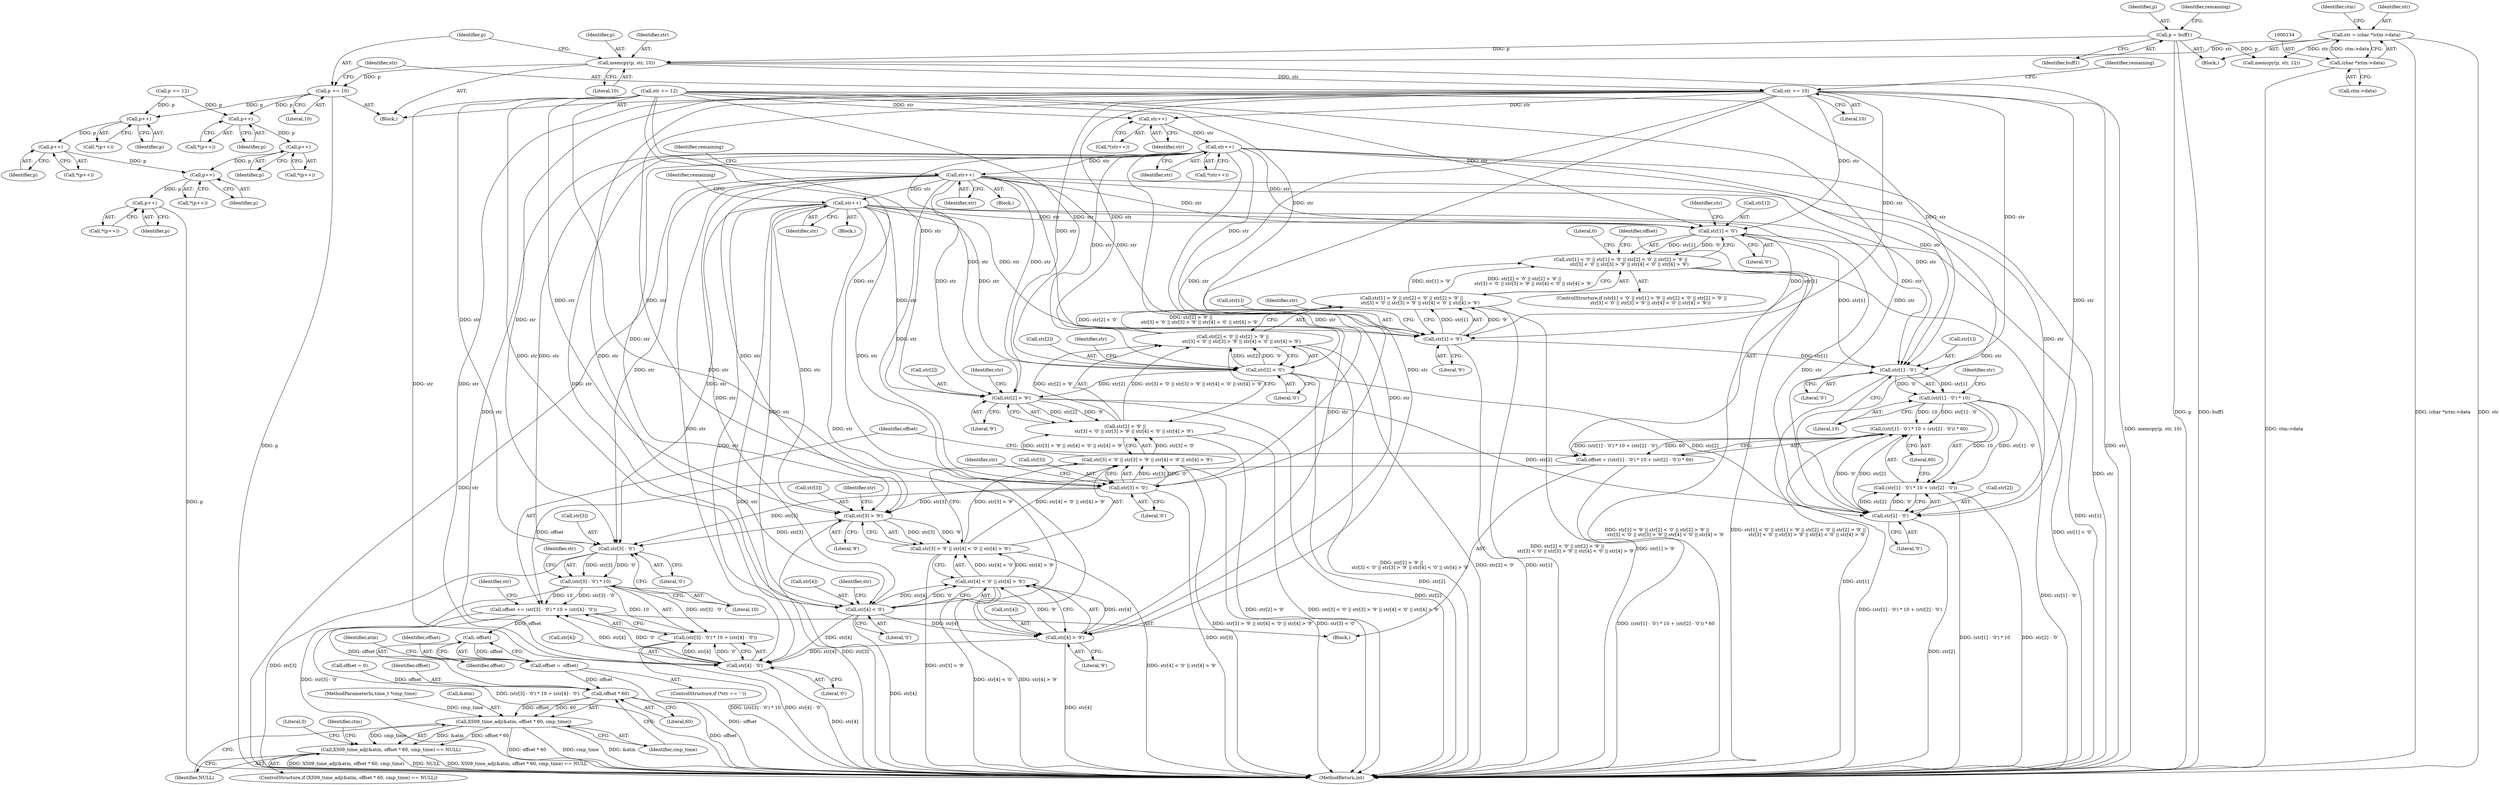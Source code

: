 digraph "0_openssl_f48b83b4fb7d6689584cf25f61ca63a4891f5b11@API" {
"1000169" [label="(Call,memcpy(p, str, 10))"];
"1000123" [label="(Call,p = buff1)"];
"1000131" [label="(Call,str = (char *)ctm->data)"];
"1000133" [label="(Call,(char *)ctm->data)"];
"1000173" [label="(Call,p += 10)"];
"1000239" [label="(Call,p++)"];
"1000244" [label="(Call,p++)"];
"1000315" [label="(Call,p++)"];
"1000320" [label="(Call,p++)"];
"1000257" [label="(Call,p++)"];
"1000264" [label="(Call,p++)"];
"1000176" [label="(Call,str += 10)"];
"1000260" [label="(Call,str++)"];
"1000267" [label="(Call,str++)"];
"1000280" [label="(Call,str++)"];
"1000297" [label="(Call,str++)"];
"1000365" [label="(Call,str[1] < '0')"];
"1000364" [label="(Call,str[1] < '0' || str[1] > '9' || str[2] < '0' || str[2] > '9' ||\n            str[3] < '0' || str[3] > '9' || str[4] < '0' || str[4] > '9')"];
"1000371" [label="(Call,str[1] > '9')"];
"1000370" [label="(Call,str[1] > '9' || str[2] < '0' || str[2] > '9' ||\n            str[3] < '0' || str[3] > '9' || str[4] < '0' || str[4] > '9')"];
"1000418" [label="(Call,str[1] - '0')"];
"1000417" [label="(Call,(str[1] - '0') * 10)"];
"1000415" [label="(Call,((str[1] - '0') * 10 + (str[2] - '0')) * 60)"];
"1000413" [label="(Call,offset = ((str[1] - '0') * 10 + (str[2] - '0')) * 60)"];
"1000430" [label="(Call,offset += (str[3] - '0') * 10 + (str[4] - '0'))"];
"1000452" [label="(Call,-offset)"];
"1000450" [label="(Call,offset = -offset)"];
"1000484" [label="(Call,offset * 60)"];
"1000481" [label="(Call,X509_time_adj(&atm, offset * 60, cmp_time))"];
"1000480" [label="(Call,X509_time_adj(&atm, offset * 60, cmp_time) == NULL)"];
"1000416" [label="(Call,(str[1] - '0') * 10 + (str[2] - '0'))"];
"1000377" [label="(Call,str[2] < '0')"];
"1000376" [label="(Call,str[2] < '0' || str[2] > '9' ||\n            str[3] < '0' || str[3] > '9' || str[4] < '0' || str[4] > '9')"];
"1000383" [label="(Call,str[2] > '9')"];
"1000382" [label="(Call,str[2] > '9' ||\n            str[3] < '0' || str[3] > '9' || str[4] < '0' || str[4] > '9')"];
"1000424" [label="(Call,str[2] - '0')"];
"1000389" [label="(Call,str[3] < '0')"];
"1000388" [label="(Call,str[3] < '0' || str[3] > '9' || str[4] < '0' || str[4] > '9')"];
"1000395" [label="(Call,str[3] > '9')"];
"1000394" [label="(Call,str[3] > '9' || str[4] < '0' || str[4] > '9')"];
"1000434" [label="(Call,str[3] - '0')"];
"1000433" [label="(Call,(str[3] - '0') * 10)"];
"1000432" [label="(Call,(str[3] - '0') * 10 + (str[4] - '0'))"];
"1000401" [label="(Call,str[4] < '0')"];
"1000400" [label="(Call,str[4] < '0' || str[4] > '9')"];
"1000406" [label="(Call,str[4] > '9')"];
"1000440" [label="(Call,str[4] - '0')"];
"1000369" [label="(Literal,'0')"];
"1000441" [label="(Call,str[4])"];
"1000298" [label="(Identifier,str)"];
"1000448" [label="(Identifier,str)"];
"1000239" [label="(Call,p++)"];
"1000484" [label="(Call,offset * 60)"];
"1000413" [label="(Call,offset = ((str[1] - '0') * 10 + (str[2] - '0')) * 60)"];
"1000488" [label="(Identifier,NULL)"];
"1000494" [label="(Identifier,ctm)"];
"1000133" [label="(Call,(char *)ctm->data)"];
"1000385" [label="(Identifier,str)"];
"1000174" [label="(Identifier,p)"];
"1000340" [label="(Call,offset = 0)"];
"1000423" [label="(Literal,10)"];
"1000415" [label="(Call,((str[1] - '0') * 10 + (str[2] - '0')) * 60)"];
"1000124" [label="(Identifier,p)"];
"1000486" [label="(Literal,60)"];
"1000320" [label="(Call,p++)"];
"1000208" [label="(Call,memcpy(p, str, 12))"];
"1000173" [label="(Call,p += 10)"];
"1000481" [label="(Call,X509_time_adj(&atm, offset * 60, cmp_time))"];
"1000389" [label="(Call,str[3] < '0')"];
"1000490" [label="(Literal,0)"];
"1000402" [label="(Call,str[4])"];
"1000445" [label="(ControlStructure,if (*str == '-'))"];
"1000452" [label="(Call,-offset)"];
"1000383" [label="(Call,str[2] > '9')"];
"1000456" [label="(Identifier,atm)"];
"1000570" [label="(MethodReturn,int)"];
"1000321" [label="(Identifier,p)"];
"1000394" [label="(Call,str[3] > '9' || str[4] < '0' || str[4] > '9')"];
"1000388" [label="(Call,str[3] < '0' || str[3] > '9' || str[4] < '0' || str[4] > '9')"];
"1000487" [label="(Identifier,cmp_time)"];
"1000169" [label="(Call,memcpy(p, str, 10))"];
"1000263" [label="(Call,*(p++))"];
"1000390" [label="(Call,str[3])"];
"1000123" [label="(Call,p = buff1)"];
"1000260" [label="(Call,str++)"];
"1000125" [label="(Identifier,buff1)"];
"1000315" [label="(Call,p++)"];
"1000245" [label="(Identifier,p)"];
"1000396" [label="(Call,str[3])"];
"1000215" [label="(Call,str += 12)"];
"1000418" [label="(Call,str[1] - '0')"];
"1000127" [label="(Identifier,remaining)"];
"1000212" [label="(Call,p += 12)"];
"1000261" [label="(Identifier,str)"];
"1000296" [label="(Block,)"];
"1000376" [label="(Call,str[2] < '0' || str[2] > '9' ||\n            str[3] < '0' || str[3] > '9' || str[4] < '0' || str[4] > '9')"];
"1000281" [label="(Identifier,str)"];
"1000365" [label="(Call,str[1] < '0')"];
"1000403" [label="(Identifier,str)"];
"1000112" [label="(MethodParameterIn,time_t *cmp_time)"];
"1000375" [label="(Literal,'9')"];
"1000170" [label="(Identifier,p)"];
"1000377" [label="(Call,str[2] < '0')"];
"1000379" [label="(Identifier,str)"];
"1000264" [label="(Call,p++)"];
"1000256" [label="(Call,*(p++))"];
"1000364" [label="(Call,str[1] < '0' || str[1] > '9' || str[2] < '0' || str[2] > '9' ||\n            str[3] < '0' || str[3] > '9' || str[4] < '0' || str[4] > '9')"];
"1000444" [label="(Literal,'0')"];
"1000141" [label="(Identifier,ctm)"];
"1000373" [label="(Identifier,str)"];
"1000482" [label="(Call,&atm)"];
"1000171" [label="(Identifier,str)"];
"1000438" [label="(Literal,'0')"];
"1000450" [label="(Call,offset = -offset)"];
"1000428" [label="(Literal,'0')"];
"1000258" [label="(Identifier,p)"];
"1000387" [label="(Literal,'9')"];
"1000180" [label="(Identifier,remaining)"];
"1000344" [label="(Block,)"];
"1000268" [label="(Identifier,str)"];
"1000366" [label="(Call,str[1])"];
"1000113" [label="(Block,)"];
"1000422" [label="(Literal,'0')"];
"1000408" [label="(Identifier,str)"];
"1000442" [label="(Identifier,str)"];
"1000283" [label="(Identifier,remaining)"];
"1000316" [label="(Identifier,p)"];
"1000240" [label="(Identifier,p)"];
"1000243" [label="(Call,*(p++))"];
"1000431" [label="(Identifier,offset)"];
"1000405" [label="(Literal,'0')"];
"1000314" [label="(Call,*(p++))"];
"1000391" [label="(Identifier,str)"];
"1000297" [label="(Call,str++)"];
"1000414" [label="(Identifier,offset)"];
"1000432" [label="(Call,(str[3] - '0') * 10 + (str[4] - '0'))"];
"1000424" [label="(Call,str[2] - '0')"];
"1000426" [label="(Identifier,str)"];
"1000259" [label="(Call,*(str++))"];
"1000238" [label="(Call,*(p++))"];
"1000381" [label="(Literal,'0')"];
"1000372" [label="(Call,str[1])"];
"1000440" [label="(Call,str[4] - '0')"];
"1000485" [label="(Identifier,offset)"];
"1000434" [label="(Call,str[3] - '0')"];
"1000280" [label="(Call,str++)"];
"1000370" [label="(Call,str[1] > '9' || str[2] < '0' || str[2] > '9' ||\n            str[3] < '0' || str[3] > '9' || str[4] < '0' || str[4] > '9')"];
"1000397" [label="(Identifier,str)"];
"1000451" [label="(Identifier,offset)"];
"1000257" [label="(Call,p++)"];
"1000267" [label="(Call,str++)"];
"1000384" [label="(Call,str[2])"];
"1000300" [label="(Identifier,remaining)"];
"1000406" [label="(Call,str[4] > '9')"];
"1000453" [label="(Identifier,offset)"];
"1000401" [label="(Call,str[4] < '0')"];
"1000410" [label="(Literal,'9')"];
"1000266" [label="(Call,*(str++))"];
"1000479" [label="(ControlStructure,if (X509_time_adj(&atm, offset * 60, cmp_time) == NULL))"];
"1000429" [label="(Literal,60)"];
"1000172" [label="(Literal,10)"];
"1000279" [label="(Block,)"];
"1000433" [label="(Call,(str[3] - '0') * 10)"];
"1000393" [label="(Literal,'0')"];
"1000425" [label="(Call,str[2])"];
"1000439" [label="(Literal,10)"];
"1000178" [label="(Literal,10)"];
"1000132" [label="(Identifier,str)"];
"1000144" [label="(Block,)"];
"1000177" [label="(Identifier,str)"];
"1000399" [label="(Literal,'9')"];
"1000417" [label="(Call,(str[1] - '0') * 10)"];
"1000131" [label="(Call,str = (char *)ctm->data)"];
"1000430" [label="(Call,offset += (str[3] - '0') * 10 + (str[4] - '0'))"];
"1000371" [label="(Call,str[1] > '9')"];
"1000416" [label="(Call,(str[1] - '0') * 10 + (str[2] - '0'))"];
"1000175" [label="(Literal,10)"];
"1000382" [label="(Call,str[2] > '9' ||\n            str[3] < '0' || str[3] > '9' || str[4] < '0' || str[4] > '9')"];
"1000176" [label="(Call,str += 10)"];
"1000244" [label="(Call,p++)"];
"1000419" [label="(Call,str[1])"];
"1000412" [label="(Literal,0)"];
"1000363" [label="(ControlStructure,if (str[1] < '0' || str[1] > '9' || str[2] < '0' || str[2] > '9' ||\n            str[3] < '0' || str[3] > '9' || str[4] < '0' || str[4] > '9'))"];
"1000135" [label="(Call,ctm->data)"];
"1000395" [label="(Call,str[3] > '9')"];
"1000480" [label="(Call,X509_time_adj(&atm, offset * 60, cmp_time) == NULL)"];
"1000378" [label="(Call,str[2])"];
"1000435" [label="(Call,str[3])"];
"1000400" [label="(Call,str[4] < '0' || str[4] > '9')"];
"1000407" [label="(Call,str[4])"];
"1000319" [label="(Call,*(p++))"];
"1000265" [label="(Identifier,p)"];
"1000169" -> "1000144"  [label="AST: "];
"1000169" -> "1000172"  [label="CFG: "];
"1000170" -> "1000169"  [label="AST: "];
"1000171" -> "1000169"  [label="AST: "];
"1000172" -> "1000169"  [label="AST: "];
"1000174" -> "1000169"  [label="CFG: "];
"1000169" -> "1000570"  [label="DDG: memcpy(p, str, 10)"];
"1000123" -> "1000169"  [label="DDG: p"];
"1000131" -> "1000169"  [label="DDG: str"];
"1000169" -> "1000173"  [label="DDG: p"];
"1000169" -> "1000176"  [label="DDG: str"];
"1000123" -> "1000113"  [label="AST: "];
"1000123" -> "1000125"  [label="CFG: "];
"1000124" -> "1000123"  [label="AST: "];
"1000125" -> "1000123"  [label="AST: "];
"1000127" -> "1000123"  [label="CFG: "];
"1000123" -> "1000570"  [label="DDG: buff1"];
"1000123" -> "1000570"  [label="DDG: p"];
"1000123" -> "1000208"  [label="DDG: p"];
"1000131" -> "1000113"  [label="AST: "];
"1000131" -> "1000133"  [label="CFG: "];
"1000132" -> "1000131"  [label="AST: "];
"1000133" -> "1000131"  [label="AST: "];
"1000141" -> "1000131"  [label="CFG: "];
"1000131" -> "1000570"  [label="DDG: str"];
"1000131" -> "1000570"  [label="DDG: (char *)ctm->data"];
"1000133" -> "1000131"  [label="DDG: ctm->data"];
"1000131" -> "1000208"  [label="DDG: str"];
"1000133" -> "1000135"  [label="CFG: "];
"1000134" -> "1000133"  [label="AST: "];
"1000135" -> "1000133"  [label="AST: "];
"1000133" -> "1000570"  [label="DDG: ctm->data"];
"1000173" -> "1000144"  [label="AST: "];
"1000173" -> "1000175"  [label="CFG: "];
"1000174" -> "1000173"  [label="AST: "];
"1000175" -> "1000173"  [label="AST: "];
"1000177" -> "1000173"  [label="CFG: "];
"1000173" -> "1000570"  [label="DDG: p"];
"1000173" -> "1000239"  [label="DDG: p"];
"1000173" -> "1000257"  [label="DDG: p"];
"1000239" -> "1000238"  [label="AST: "];
"1000239" -> "1000240"  [label="CFG: "];
"1000240" -> "1000239"  [label="AST: "];
"1000238" -> "1000239"  [label="CFG: "];
"1000212" -> "1000239"  [label="DDG: p"];
"1000239" -> "1000244"  [label="DDG: p"];
"1000244" -> "1000243"  [label="AST: "];
"1000244" -> "1000245"  [label="CFG: "];
"1000245" -> "1000244"  [label="AST: "];
"1000243" -> "1000244"  [label="CFG: "];
"1000244" -> "1000315"  [label="DDG: p"];
"1000315" -> "1000314"  [label="AST: "];
"1000315" -> "1000316"  [label="CFG: "];
"1000316" -> "1000315"  [label="AST: "];
"1000314" -> "1000315"  [label="CFG: "];
"1000264" -> "1000315"  [label="DDG: p"];
"1000315" -> "1000320"  [label="DDG: p"];
"1000320" -> "1000319"  [label="AST: "];
"1000320" -> "1000321"  [label="CFG: "];
"1000321" -> "1000320"  [label="AST: "];
"1000319" -> "1000320"  [label="CFG: "];
"1000320" -> "1000570"  [label="DDG: p"];
"1000257" -> "1000256"  [label="AST: "];
"1000257" -> "1000258"  [label="CFG: "];
"1000258" -> "1000257"  [label="AST: "];
"1000256" -> "1000257"  [label="CFG: "];
"1000212" -> "1000257"  [label="DDG: p"];
"1000257" -> "1000264"  [label="DDG: p"];
"1000264" -> "1000263"  [label="AST: "];
"1000264" -> "1000265"  [label="CFG: "];
"1000265" -> "1000264"  [label="AST: "];
"1000263" -> "1000264"  [label="CFG: "];
"1000176" -> "1000144"  [label="AST: "];
"1000176" -> "1000178"  [label="CFG: "];
"1000177" -> "1000176"  [label="AST: "];
"1000178" -> "1000176"  [label="AST: "];
"1000180" -> "1000176"  [label="CFG: "];
"1000176" -> "1000570"  [label="DDG: str"];
"1000176" -> "1000260"  [label="DDG: str"];
"1000176" -> "1000365"  [label="DDG: str"];
"1000176" -> "1000371"  [label="DDG: str"];
"1000176" -> "1000377"  [label="DDG: str"];
"1000176" -> "1000383"  [label="DDG: str"];
"1000176" -> "1000389"  [label="DDG: str"];
"1000176" -> "1000395"  [label="DDG: str"];
"1000176" -> "1000401"  [label="DDG: str"];
"1000176" -> "1000406"  [label="DDG: str"];
"1000176" -> "1000418"  [label="DDG: str"];
"1000176" -> "1000424"  [label="DDG: str"];
"1000176" -> "1000434"  [label="DDG: str"];
"1000176" -> "1000440"  [label="DDG: str"];
"1000260" -> "1000259"  [label="AST: "];
"1000260" -> "1000261"  [label="CFG: "];
"1000261" -> "1000260"  [label="AST: "];
"1000259" -> "1000260"  [label="CFG: "];
"1000215" -> "1000260"  [label="DDG: str"];
"1000260" -> "1000267"  [label="DDG: str"];
"1000267" -> "1000266"  [label="AST: "];
"1000267" -> "1000268"  [label="CFG: "];
"1000268" -> "1000267"  [label="AST: "];
"1000266" -> "1000267"  [label="CFG: "];
"1000267" -> "1000570"  [label="DDG: str"];
"1000267" -> "1000280"  [label="DDG: str"];
"1000267" -> "1000365"  [label="DDG: str"];
"1000267" -> "1000371"  [label="DDG: str"];
"1000267" -> "1000377"  [label="DDG: str"];
"1000267" -> "1000383"  [label="DDG: str"];
"1000267" -> "1000389"  [label="DDG: str"];
"1000267" -> "1000395"  [label="DDG: str"];
"1000267" -> "1000401"  [label="DDG: str"];
"1000267" -> "1000406"  [label="DDG: str"];
"1000267" -> "1000418"  [label="DDG: str"];
"1000267" -> "1000424"  [label="DDG: str"];
"1000267" -> "1000434"  [label="DDG: str"];
"1000267" -> "1000440"  [label="DDG: str"];
"1000280" -> "1000279"  [label="AST: "];
"1000280" -> "1000281"  [label="CFG: "];
"1000281" -> "1000280"  [label="AST: "];
"1000283" -> "1000280"  [label="CFG: "];
"1000280" -> "1000570"  [label="DDG: str"];
"1000280" -> "1000297"  [label="DDG: str"];
"1000280" -> "1000365"  [label="DDG: str"];
"1000280" -> "1000371"  [label="DDG: str"];
"1000280" -> "1000377"  [label="DDG: str"];
"1000280" -> "1000383"  [label="DDG: str"];
"1000280" -> "1000389"  [label="DDG: str"];
"1000280" -> "1000395"  [label="DDG: str"];
"1000280" -> "1000401"  [label="DDG: str"];
"1000280" -> "1000406"  [label="DDG: str"];
"1000280" -> "1000418"  [label="DDG: str"];
"1000280" -> "1000424"  [label="DDG: str"];
"1000280" -> "1000434"  [label="DDG: str"];
"1000280" -> "1000440"  [label="DDG: str"];
"1000297" -> "1000296"  [label="AST: "];
"1000297" -> "1000298"  [label="CFG: "];
"1000298" -> "1000297"  [label="AST: "];
"1000300" -> "1000297"  [label="CFG: "];
"1000297" -> "1000570"  [label="DDG: str"];
"1000297" -> "1000365"  [label="DDG: str"];
"1000297" -> "1000371"  [label="DDG: str"];
"1000297" -> "1000377"  [label="DDG: str"];
"1000297" -> "1000383"  [label="DDG: str"];
"1000297" -> "1000389"  [label="DDG: str"];
"1000297" -> "1000395"  [label="DDG: str"];
"1000297" -> "1000401"  [label="DDG: str"];
"1000297" -> "1000406"  [label="DDG: str"];
"1000297" -> "1000418"  [label="DDG: str"];
"1000297" -> "1000424"  [label="DDG: str"];
"1000297" -> "1000434"  [label="DDG: str"];
"1000297" -> "1000440"  [label="DDG: str"];
"1000365" -> "1000364"  [label="AST: "];
"1000365" -> "1000369"  [label="CFG: "];
"1000366" -> "1000365"  [label="AST: "];
"1000369" -> "1000365"  [label="AST: "];
"1000373" -> "1000365"  [label="CFG: "];
"1000364" -> "1000365"  [label="CFG: "];
"1000365" -> "1000570"  [label="DDG: str[1]"];
"1000365" -> "1000364"  [label="DDG: str[1]"];
"1000365" -> "1000364"  [label="DDG: '0'"];
"1000215" -> "1000365"  [label="DDG: str"];
"1000365" -> "1000371"  [label="DDG: str[1]"];
"1000365" -> "1000418"  [label="DDG: str[1]"];
"1000364" -> "1000363"  [label="AST: "];
"1000364" -> "1000370"  [label="CFG: "];
"1000370" -> "1000364"  [label="AST: "];
"1000412" -> "1000364"  [label="CFG: "];
"1000414" -> "1000364"  [label="CFG: "];
"1000364" -> "1000570"  [label="DDG: str[1] < '0'"];
"1000364" -> "1000570"  [label="DDG: str[1] > '9' || str[2] < '0' || str[2] > '9' ||\n            str[3] < '0' || str[3] > '9' || str[4] < '0' || str[4] > '9'"];
"1000364" -> "1000570"  [label="DDG: str[1] < '0' || str[1] > '9' || str[2] < '0' || str[2] > '9' ||\n            str[3] < '0' || str[3] > '9' || str[4] < '0' || str[4] > '9'"];
"1000370" -> "1000364"  [label="DDG: str[1] > '9'"];
"1000370" -> "1000364"  [label="DDG: str[2] < '0' || str[2] > '9' ||\n            str[3] < '0' || str[3] > '9' || str[4] < '0' || str[4] > '9'"];
"1000371" -> "1000370"  [label="AST: "];
"1000371" -> "1000375"  [label="CFG: "];
"1000372" -> "1000371"  [label="AST: "];
"1000375" -> "1000371"  [label="AST: "];
"1000379" -> "1000371"  [label="CFG: "];
"1000370" -> "1000371"  [label="CFG: "];
"1000371" -> "1000570"  [label="DDG: str[1]"];
"1000371" -> "1000370"  [label="DDG: str[1]"];
"1000371" -> "1000370"  [label="DDG: '9'"];
"1000215" -> "1000371"  [label="DDG: str"];
"1000371" -> "1000418"  [label="DDG: str[1]"];
"1000370" -> "1000376"  [label="CFG: "];
"1000376" -> "1000370"  [label="AST: "];
"1000370" -> "1000570"  [label="DDG: str[2] < '0' || str[2] > '9' ||\n            str[3] < '0' || str[3] > '9' || str[4] < '0' || str[4] > '9'"];
"1000370" -> "1000570"  [label="DDG: str[1] > '9'"];
"1000376" -> "1000370"  [label="DDG: str[2] < '0'"];
"1000376" -> "1000370"  [label="DDG: str[2] > '9' ||\n            str[3] < '0' || str[3] > '9' || str[4] < '0' || str[4] > '9'"];
"1000418" -> "1000417"  [label="AST: "];
"1000418" -> "1000422"  [label="CFG: "];
"1000419" -> "1000418"  [label="AST: "];
"1000422" -> "1000418"  [label="AST: "];
"1000423" -> "1000418"  [label="CFG: "];
"1000418" -> "1000570"  [label="DDG: str[1]"];
"1000418" -> "1000417"  [label="DDG: str[1]"];
"1000418" -> "1000417"  [label="DDG: '0'"];
"1000215" -> "1000418"  [label="DDG: str"];
"1000417" -> "1000416"  [label="AST: "];
"1000417" -> "1000423"  [label="CFG: "];
"1000423" -> "1000417"  [label="AST: "];
"1000426" -> "1000417"  [label="CFG: "];
"1000417" -> "1000570"  [label="DDG: str[1] - '0'"];
"1000417" -> "1000415"  [label="DDG: str[1] - '0'"];
"1000417" -> "1000415"  [label="DDG: 10"];
"1000417" -> "1000416"  [label="DDG: str[1] - '0'"];
"1000417" -> "1000416"  [label="DDG: 10"];
"1000415" -> "1000413"  [label="AST: "];
"1000415" -> "1000429"  [label="CFG: "];
"1000416" -> "1000415"  [label="AST: "];
"1000429" -> "1000415"  [label="AST: "];
"1000413" -> "1000415"  [label="CFG: "];
"1000415" -> "1000570"  [label="DDG: (str[1] - '0') * 10 + (str[2] - '0')"];
"1000415" -> "1000413"  [label="DDG: (str[1] - '0') * 10 + (str[2] - '0')"];
"1000415" -> "1000413"  [label="DDG: 60"];
"1000424" -> "1000415"  [label="DDG: str[2]"];
"1000424" -> "1000415"  [label="DDG: '0'"];
"1000413" -> "1000344"  [label="AST: "];
"1000414" -> "1000413"  [label="AST: "];
"1000431" -> "1000413"  [label="CFG: "];
"1000413" -> "1000570"  [label="DDG: ((str[1] - '0') * 10 + (str[2] - '0')) * 60"];
"1000413" -> "1000430"  [label="DDG: offset"];
"1000430" -> "1000344"  [label="AST: "];
"1000430" -> "1000432"  [label="CFG: "];
"1000431" -> "1000430"  [label="AST: "];
"1000432" -> "1000430"  [label="AST: "];
"1000448" -> "1000430"  [label="CFG: "];
"1000430" -> "1000570"  [label="DDG: (str[3] - '0') * 10 + (str[4] - '0')"];
"1000433" -> "1000430"  [label="DDG: str[3] - '0'"];
"1000433" -> "1000430"  [label="DDG: 10"];
"1000440" -> "1000430"  [label="DDG: str[4]"];
"1000440" -> "1000430"  [label="DDG: '0'"];
"1000430" -> "1000452"  [label="DDG: offset"];
"1000430" -> "1000484"  [label="DDG: offset"];
"1000452" -> "1000450"  [label="AST: "];
"1000452" -> "1000453"  [label="CFG: "];
"1000453" -> "1000452"  [label="AST: "];
"1000450" -> "1000452"  [label="CFG: "];
"1000452" -> "1000450"  [label="DDG: offset"];
"1000450" -> "1000445"  [label="AST: "];
"1000451" -> "1000450"  [label="AST: "];
"1000456" -> "1000450"  [label="CFG: "];
"1000450" -> "1000570"  [label="DDG: -offset"];
"1000450" -> "1000484"  [label="DDG: offset"];
"1000484" -> "1000481"  [label="AST: "];
"1000484" -> "1000486"  [label="CFG: "];
"1000485" -> "1000484"  [label="AST: "];
"1000486" -> "1000484"  [label="AST: "];
"1000487" -> "1000484"  [label="CFG: "];
"1000484" -> "1000570"  [label="DDG: offset"];
"1000484" -> "1000481"  [label="DDG: offset"];
"1000484" -> "1000481"  [label="DDG: 60"];
"1000340" -> "1000484"  [label="DDG: offset"];
"1000481" -> "1000480"  [label="AST: "];
"1000481" -> "1000487"  [label="CFG: "];
"1000482" -> "1000481"  [label="AST: "];
"1000487" -> "1000481"  [label="AST: "];
"1000488" -> "1000481"  [label="CFG: "];
"1000481" -> "1000570"  [label="DDG: cmp_time"];
"1000481" -> "1000570"  [label="DDG: offset * 60"];
"1000481" -> "1000570"  [label="DDG: &atm"];
"1000481" -> "1000480"  [label="DDG: &atm"];
"1000481" -> "1000480"  [label="DDG: offset * 60"];
"1000481" -> "1000480"  [label="DDG: cmp_time"];
"1000112" -> "1000481"  [label="DDG: cmp_time"];
"1000480" -> "1000479"  [label="AST: "];
"1000480" -> "1000488"  [label="CFG: "];
"1000488" -> "1000480"  [label="AST: "];
"1000490" -> "1000480"  [label="CFG: "];
"1000494" -> "1000480"  [label="CFG: "];
"1000480" -> "1000570"  [label="DDG: NULL"];
"1000480" -> "1000570"  [label="DDG: X509_time_adj(&atm, offset * 60, cmp_time) == NULL"];
"1000480" -> "1000570"  [label="DDG: X509_time_adj(&atm, offset * 60, cmp_time)"];
"1000416" -> "1000424"  [label="CFG: "];
"1000424" -> "1000416"  [label="AST: "];
"1000429" -> "1000416"  [label="CFG: "];
"1000416" -> "1000570"  [label="DDG: str[2] - '0'"];
"1000416" -> "1000570"  [label="DDG: (str[1] - '0') * 10"];
"1000424" -> "1000416"  [label="DDG: str[2]"];
"1000424" -> "1000416"  [label="DDG: '0'"];
"1000377" -> "1000376"  [label="AST: "];
"1000377" -> "1000381"  [label="CFG: "];
"1000378" -> "1000377"  [label="AST: "];
"1000381" -> "1000377"  [label="AST: "];
"1000385" -> "1000377"  [label="CFG: "];
"1000376" -> "1000377"  [label="CFG: "];
"1000377" -> "1000570"  [label="DDG: str[2]"];
"1000377" -> "1000376"  [label="DDG: str[2]"];
"1000377" -> "1000376"  [label="DDG: '0'"];
"1000215" -> "1000377"  [label="DDG: str"];
"1000377" -> "1000383"  [label="DDG: str[2]"];
"1000377" -> "1000424"  [label="DDG: str[2]"];
"1000376" -> "1000382"  [label="CFG: "];
"1000382" -> "1000376"  [label="AST: "];
"1000376" -> "1000570"  [label="DDG: str[2] < '0'"];
"1000376" -> "1000570"  [label="DDG: str[2] > '9' ||\n            str[3] < '0' || str[3] > '9' || str[4] < '0' || str[4] > '9'"];
"1000382" -> "1000376"  [label="DDG: str[2] > '9'"];
"1000382" -> "1000376"  [label="DDG: str[3] < '0' || str[3] > '9' || str[4] < '0' || str[4] > '9'"];
"1000383" -> "1000382"  [label="AST: "];
"1000383" -> "1000387"  [label="CFG: "];
"1000384" -> "1000383"  [label="AST: "];
"1000387" -> "1000383"  [label="AST: "];
"1000391" -> "1000383"  [label="CFG: "];
"1000382" -> "1000383"  [label="CFG: "];
"1000383" -> "1000570"  [label="DDG: str[2]"];
"1000383" -> "1000382"  [label="DDG: str[2]"];
"1000383" -> "1000382"  [label="DDG: '9'"];
"1000215" -> "1000383"  [label="DDG: str"];
"1000383" -> "1000424"  [label="DDG: str[2]"];
"1000382" -> "1000388"  [label="CFG: "];
"1000388" -> "1000382"  [label="AST: "];
"1000382" -> "1000570"  [label="DDG: str[2] > '9'"];
"1000382" -> "1000570"  [label="DDG: str[3] < '0' || str[3] > '9' || str[4] < '0' || str[4] > '9'"];
"1000388" -> "1000382"  [label="DDG: str[3] < '0'"];
"1000388" -> "1000382"  [label="DDG: str[3] > '9' || str[4] < '0' || str[4] > '9'"];
"1000424" -> "1000428"  [label="CFG: "];
"1000425" -> "1000424"  [label="AST: "];
"1000428" -> "1000424"  [label="AST: "];
"1000424" -> "1000570"  [label="DDG: str[2]"];
"1000215" -> "1000424"  [label="DDG: str"];
"1000389" -> "1000388"  [label="AST: "];
"1000389" -> "1000393"  [label="CFG: "];
"1000390" -> "1000389"  [label="AST: "];
"1000393" -> "1000389"  [label="AST: "];
"1000397" -> "1000389"  [label="CFG: "];
"1000388" -> "1000389"  [label="CFG: "];
"1000389" -> "1000570"  [label="DDG: str[3]"];
"1000389" -> "1000388"  [label="DDG: str[3]"];
"1000389" -> "1000388"  [label="DDG: '0'"];
"1000215" -> "1000389"  [label="DDG: str"];
"1000389" -> "1000395"  [label="DDG: str[3]"];
"1000389" -> "1000434"  [label="DDG: str[3]"];
"1000388" -> "1000394"  [label="CFG: "];
"1000394" -> "1000388"  [label="AST: "];
"1000388" -> "1000570"  [label="DDG: str[3] > '9' || str[4] < '0' || str[4] > '9'"];
"1000388" -> "1000570"  [label="DDG: str[3] < '0'"];
"1000394" -> "1000388"  [label="DDG: str[3] > '9'"];
"1000394" -> "1000388"  [label="DDG: str[4] < '0' || str[4] > '9'"];
"1000395" -> "1000394"  [label="AST: "];
"1000395" -> "1000399"  [label="CFG: "];
"1000396" -> "1000395"  [label="AST: "];
"1000399" -> "1000395"  [label="AST: "];
"1000403" -> "1000395"  [label="CFG: "];
"1000394" -> "1000395"  [label="CFG: "];
"1000395" -> "1000570"  [label="DDG: str[3]"];
"1000395" -> "1000394"  [label="DDG: str[3]"];
"1000395" -> "1000394"  [label="DDG: '9'"];
"1000215" -> "1000395"  [label="DDG: str"];
"1000395" -> "1000434"  [label="DDG: str[3]"];
"1000394" -> "1000400"  [label="CFG: "];
"1000400" -> "1000394"  [label="AST: "];
"1000394" -> "1000570"  [label="DDG: str[4] < '0' || str[4] > '9'"];
"1000394" -> "1000570"  [label="DDG: str[3] > '9'"];
"1000400" -> "1000394"  [label="DDG: str[4] < '0'"];
"1000400" -> "1000394"  [label="DDG: str[4] > '9'"];
"1000434" -> "1000433"  [label="AST: "];
"1000434" -> "1000438"  [label="CFG: "];
"1000435" -> "1000434"  [label="AST: "];
"1000438" -> "1000434"  [label="AST: "];
"1000439" -> "1000434"  [label="CFG: "];
"1000434" -> "1000570"  [label="DDG: str[3]"];
"1000434" -> "1000433"  [label="DDG: str[3]"];
"1000434" -> "1000433"  [label="DDG: '0'"];
"1000215" -> "1000434"  [label="DDG: str"];
"1000433" -> "1000432"  [label="AST: "];
"1000433" -> "1000439"  [label="CFG: "];
"1000439" -> "1000433"  [label="AST: "];
"1000442" -> "1000433"  [label="CFG: "];
"1000433" -> "1000570"  [label="DDG: str[3] - '0'"];
"1000433" -> "1000432"  [label="DDG: str[3] - '0'"];
"1000433" -> "1000432"  [label="DDG: 10"];
"1000432" -> "1000440"  [label="CFG: "];
"1000440" -> "1000432"  [label="AST: "];
"1000432" -> "1000570"  [label="DDG: str[4] - '0'"];
"1000432" -> "1000570"  [label="DDG: (str[3] - '0') * 10"];
"1000440" -> "1000432"  [label="DDG: str[4]"];
"1000440" -> "1000432"  [label="DDG: '0'"];
"1000401" -> "1000400"  [label="AST: "];
"1000401" -> "1000405"  [label="CFG: "];
"1000402" -> "1000401"  [label="AST: "];
"1000405" -> "1000401"  [label="AST: "];
"1000408" -> "1000401"  [label="CFG: "];
"1000400" -> "1000401"  [label="CFG: "];
"1000401" -> "1000570"  [label="DDG: str[4]"];
"1000401" -> "1000400"  [label="DDG: str[4]"];
"1000401" -> "1000400"  [label="DDG: '0'"];
"1000215" -> "1000401"  [label="DDG: str"];
"1000401" -> "1000406"  [label="DDG: str[4]"];
"1000401" -> "1000440"  [label="DDG: str[4]"];
"1000400" -> "1000406"  [label="CFG: "];
"1000406" -> "1000400"  [label="AST: "];
"1000400" -> "1000570"  [label="DDG: str[4] < '0'"];
"1000400" -> "1000570"  [label="DDG: str[4] > '9'"];
"1000406" -> "1000400"  [label="DDG: str[4]"];
"1000406" -> "1000400"  [label="DDG: '9'"];
"1000406" -> "1000410"  [label="CFG: "];
"1000407" -> "1000406"  [label="AST: "];
"1000410" -> "1000406"  [label="AST: "];
"1000406" -> "1000570"  [label="DDG: str[4]"];
"1000215" -> "1000406"  [label="DDG: str"];
"1000406" -> "1000440"  [label="DDG: str[4]"];
"1000440" -> "1000444"  [label="CFG: "];
"1000441" -> "1000440"  [label="AST: "];
"1000444" -> "1000440"  [label="AST: "];
"1000440" -> "1000570"  [label="DDG: str[4]"];
"1000215" -> "1000440"  [label="DDG: str"];
}
